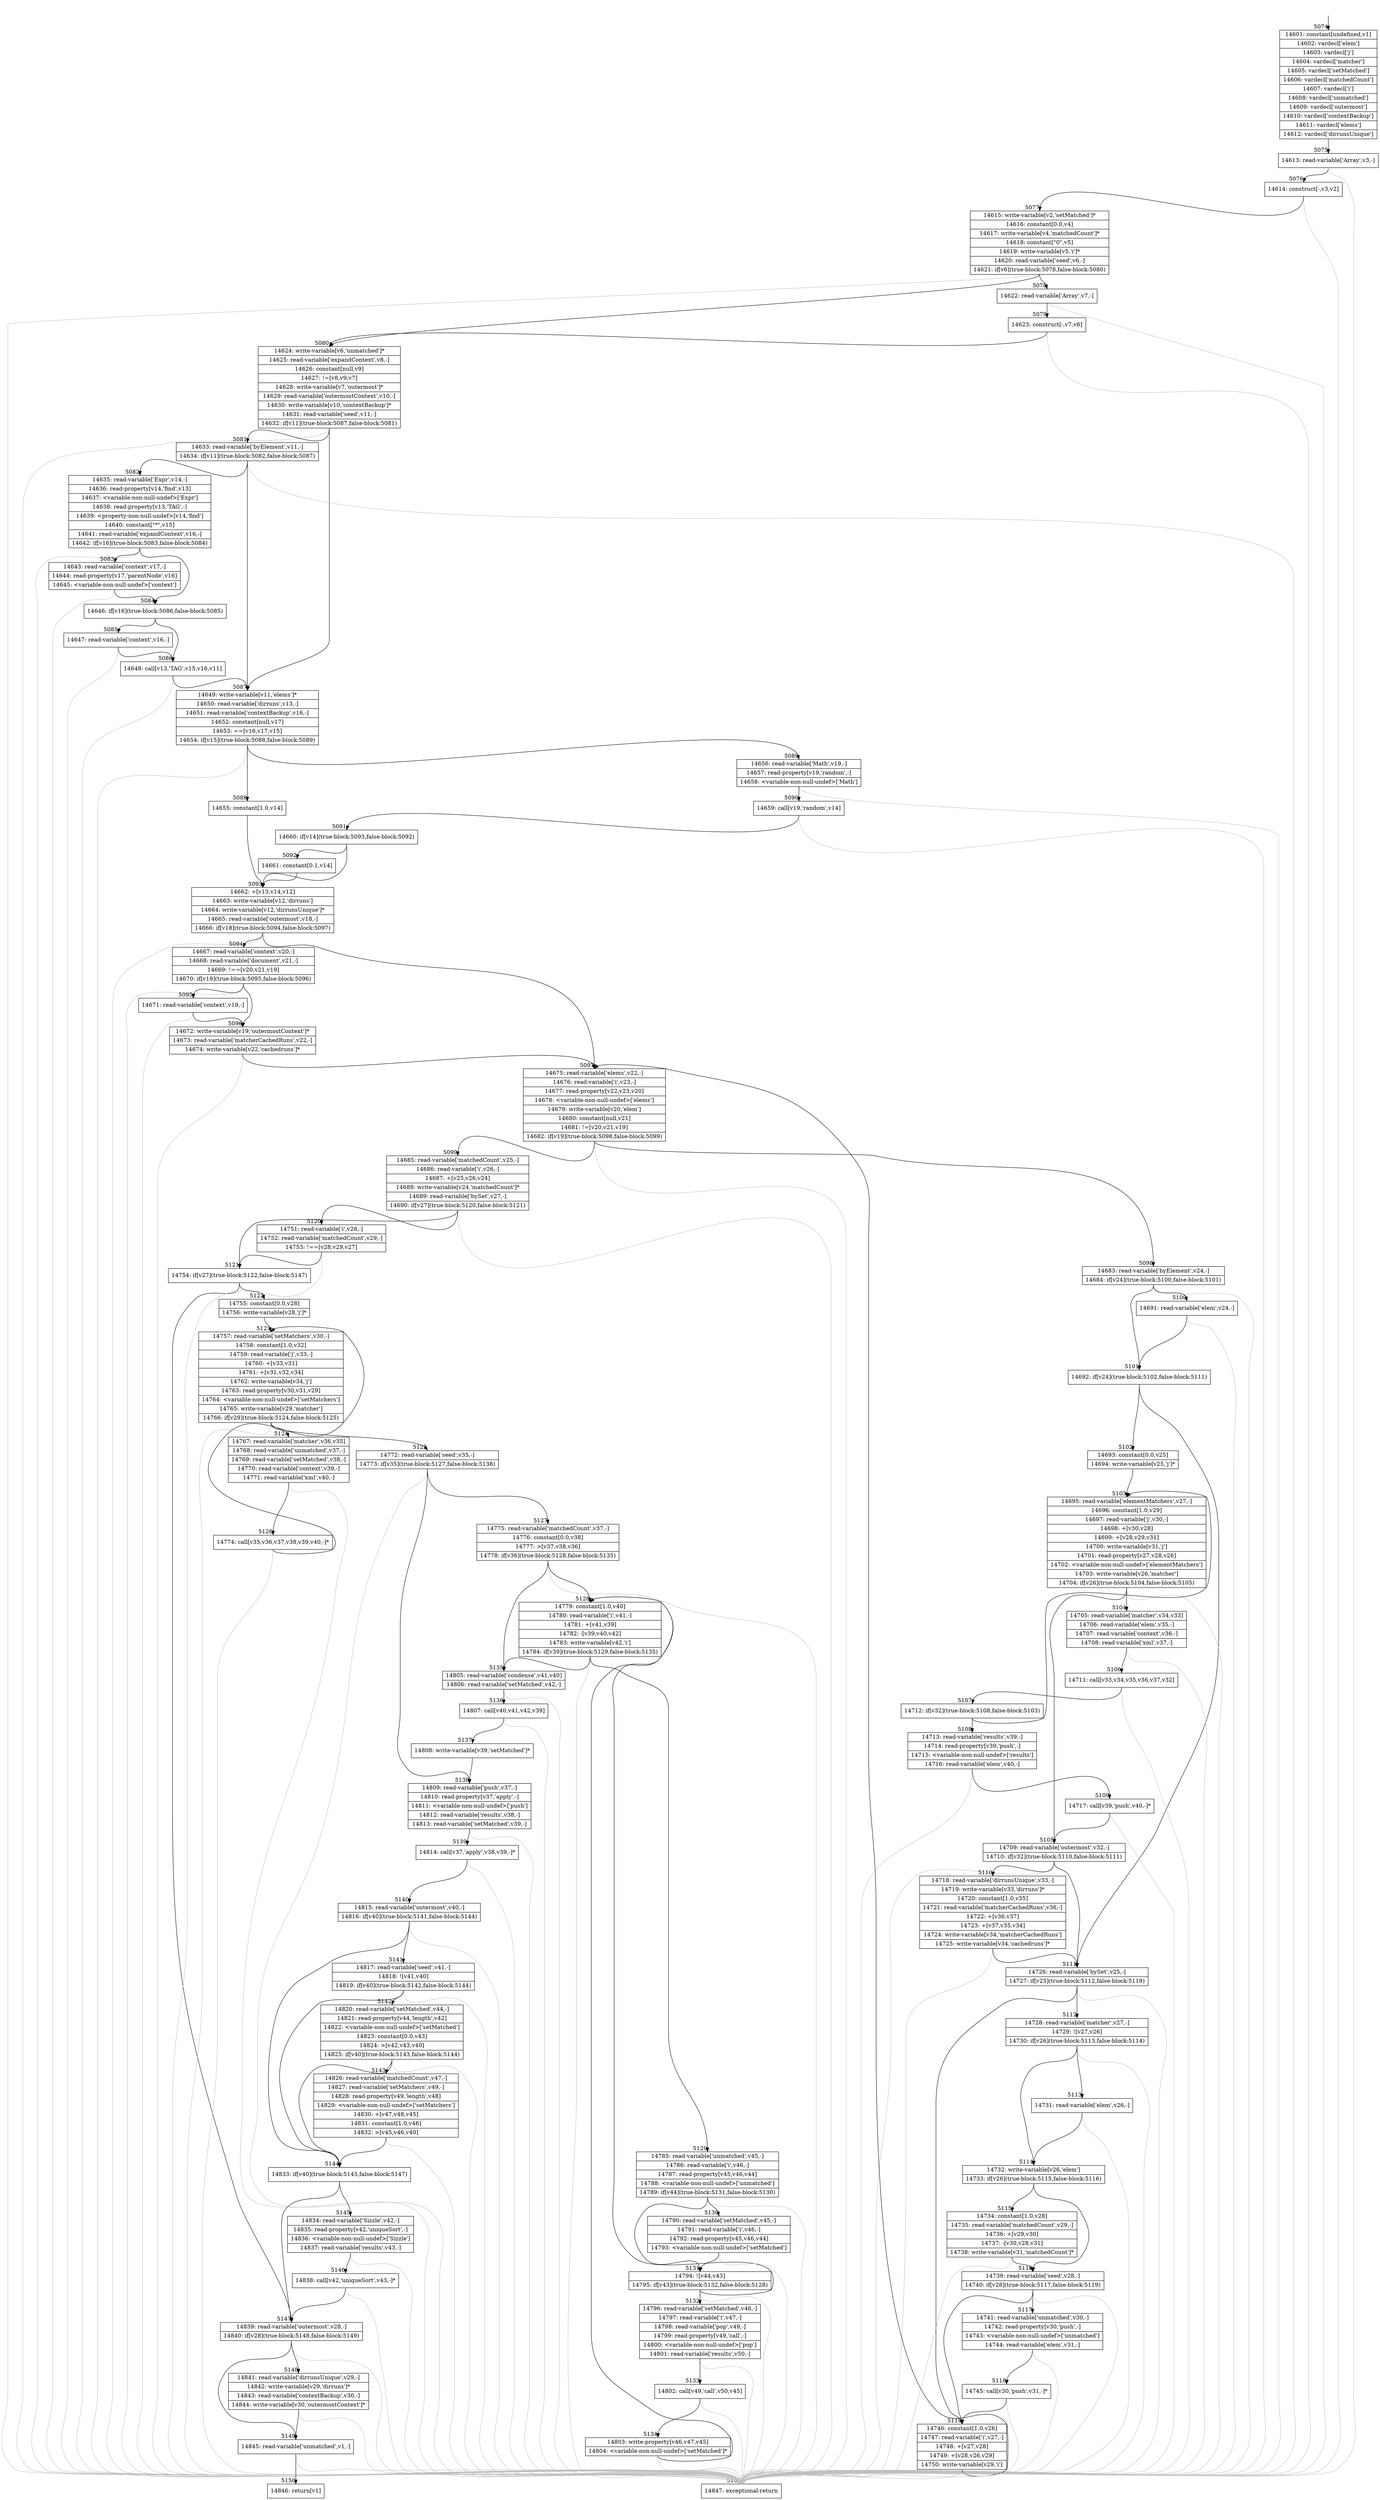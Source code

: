 digraph {
rankdir="TD"
BB_entry333[shape=none,label=""];
BB_entry333 -> BB5074 [tailport=s, headport=n, headlabel="    5074"]
BB5074 [shape=record label="{14601: constant[undefined,v1]|14602: vardecl['elem']|14603: vardecl['j']|14604: vardecl['matcher']|14605: vardecl['setMatched']|14606: vardecl['matchedCount']|14607: vardecl['i']|14608: vardecl['unmatched']|14609: vardecl['outermost']|14610: vardecl['contextBackup']|14611: vardecl['elems']|14612: vardecl['dirrunsUnique']}" ] 
BB5074 -> BB5075 [tailport=s, headport=n, headlabel="      5075"]
BB5075 [shape=record label="{14613: read-variable['Array',v3,-]}" ] 
BB5075 -> BB5076 [tailport=s, headport=n, headlabel="      5076"]
BB5075 -> BB5151 [tailport=s, headport=n, color=gray, headlabel="      5151"]
BB5076 [shape=record label="{14614: construct[-,v3,v2]}" ] 
BB5076 -> BB5077 [tailport=s, headport=n, headlabel="      5077"]
BB5076 -> BB5151 [tailport=s, headport=n, color=gray]
BB5077 [shape=record label="{14615: write-variable[v2,'setMatched']*|14616: constant[0.0,v4]|14617: write-variable[v4,'matchedCount']*|14618: constant[\"0\",v5]|14619: write-variable[v5,'i']*|14620: read-variable['seed',v6,-]|14621: if[v6](true-block:5078,false-block:5080)}" ] 
BB5077 -> BB5080 [tailport=s, headport=n, headlabel="      5080"]
BB5077 -> BB5078 [tailport=s, headport=n, headlabel="      5078"]
BB5077 -> BB5151 [tailport=s, headport=n, color=gray]
BB5078 [shape=record label="{14622: read-variable['Array',v7,-]}" ] 
BB5078 -> BB5079 [tailport=s, headport=n, headlabel="      5079"]
BB5078 -> BB5151 [tailport=s, headport=n, color=gray]
BB5079 [shape=record label="{14623: construct[-,v7,v6]}" ] 
BB5079 -> BB5080 [tailport=s, headport=n]
BB5079 -> BB5151 [tailport=s, headport=n, color=gray]
BB5080 [shape=record label="{14624: write-variable[v6,'unmatched']*|14625: read-variable['expandContext',v8,-]|14626: constant[null,v9]|14627: !=[v8,v9,v7]|14628: write-variable[v7,'outermost']*|14629: read-variable['outermostContext',v10,-]|14630: write-variable[v10,'contextBackup']*|14631: read-variable['seed',v11,-]|14632: if[v11](true-block:5087,false-block:5081)}" ] 
BB5080 -> BB5087 [tailport=s, headport=n, headlabel="      5087"]
BB5080 -> BB5081 [tailport=s, headport=n, headlabel="      5081"]
BB5080 -> BB5151 [tailport=s, headport=n, color=gray]
BB5081 [shape=record label="{14633: read-variable['byElement',v11,-]|14634: if[v11](true-block:5082,false-block:5087)}" ] 
BB5081 -> BB5087 [tailport=s, headport=n]
BB5081 -> BB5082 [tailport=s, headport=n, headlabel="      5082"]
BB5081 -> BB5151 [tailport=s, headport=n, color=gray]
BB5082 [shape=record label="{14635: read-variable['Expr',v14,-]|14636: read-property[v14,'find',v13]|14637: \<variable-non-null-undef\>['Expr']|14638: read-property[v13,'TAG',-]|14639: \<property-non-null-undef\>[v14,'find']|14640: constant[\"*\",v15]|14641: read-variable['expandContext',v16,-]|14642: if[v16](true-block:5083,false-block:5084)}" ] 
BB5082 -> BB5084 [tailport=s, headport=n, headlabel="      5084"]
BB5082 -> BB5083 [tailport=s, headport=n, headlabel="      5083"]
BB5082 -> BB5151 [tailport=s, headport=n, color=gray]
BB5083 [shape=record label="{14643: read-variable['context',v17,-]|14644: read-property[v17,'parentNode',v16]|14645: \<variable-non-null-undef\>['context']}" ] 
BB5083 -> BB5084 [tailport=s, headport=n]
BB5083 -> BB5151 [tailport=s, headport=n, color=gray]
BB5084 [shape=record label="{14646: if[v16](true-block:5086,false-block:5085)}" ] 
BB5084 -> BB5086 [tailport=s, headport=n, headlabel="      5086"]
BB5084 -> BB5085 [tailport=s, headport=n, headlabel="      5085"]
BB5085 [shape=record label="{14647: read-variable['context',v16,-]}" ] 
BB5085 -> BB5086 [tailport=s, headport=n]
BB5085 -> BB5151 [tailport=s, headport=n, color=gray]
BB5086 [shape=record label="{14648: call[v13,'TAG',v15,v16,v11]}" ] 
BB5086 -> BB5087 [tailport=s, headport=n]
BB5086 -> BB5151 [tailport=s, headport=n, color=gray]
BB5087 [shape=record label="{14649: write-variable[v11,'elems']*|14650: read-variable['dirruns',v13,-]|14651: read-variable['contextBackup',v16,-]|14652: constant[null,v17]|14653: ==[v16,v17,v15]|14654: if[v15](true-block:5088,false-block:5089)}" ] 
BB5087 -> BB5088 [tailport=s, headport=n, headlabel="      5088"]
BB5087 -> BB5089 [tailport=s, headport=n, headlabel="      5089"]
BB5087 -> BB5151 [tailport=s, headport=n, color=gray]
BB5088 [shape=record label="{14655: constant[1.0,v14]}" ] 
BB5088 -> BB5093 [tailport=s, headport=n, headlabel="      5093"]
BB5089 [shape=record label="{14656: read-variable['Math',v19,-]|14657: read-property[v19,'random',-]|14658: \<variable-non-null-undef\>['Math']}" ] 
BB5089 -> BB5090 [tailport=s, headport=n, headlabel="      5090"]
BB5089 -> BB5151 [tailport=s, headport=n, color=gray]
BB5090 [shape=record label="{14659: call[v19,'random',v14]}" ] 
BB5090 -> BB5091 [tailport=s, headport=n, headlabel="      5091"]
BB5090 -> BB5151 [tailport=s, headport=n, color=gray]
BB5091 [shape=record label="{14660: if[v14](true-block:5093,false-block:5092)}" ] 
BB5091 -> BB5093 [tailport=s, headport=n]
BB5091 -> BB5092 [tailport=s, headport=n, headlabel="      5092"]
BB5092 [shape=record label="{14661: constant[0.1,v14]}" ] 
BB5092 -> BB5093 [tailport=s, headport=n]
BB5093 [shape=record label="{14662: +[v13,v14,v12]|14663: write-variable[v12,'dirruns']|14664: write-variable[v12,'dirrunsUnique']*|14665: read-variable['outermost',v18,-]|14666: if[v18](true-block:5094,false-block:5097)}" ] 
BB5093 -> BB5094 [tailport=s, headport=n, headlabel="      5094"]
BB5093 -> BB5097 [tailport=s, headport=n, headlabel="      5097"]
BB5093 -> BB5151 [tailport=s, headport=n, color=gray]
BB5094 [shape=record label="{14667: read-variable['context',v20,-]|14668: read-variable['document',v21,-]|14669: !==[v20,v21,v19]|14670: if[v19](true-block:5095,false-block:5096)}" ] 
BB5094 -> BB5096 [tailport=s, headport=n, headlabel="      5096"]
BB5094 -> BB5095 [tailport=s, headport=n, headlabel="      5095"]
BB5094 -> BB5151 [tailport=s, headport=n, color=gray]
BB5095 [shape=record label="{14671: read-variable['context',v19,-]}" ] 
BB5095 -> BB5096 [tailport=s, headport=n]
BB5095 -> BB5151 [tailport=s, headport=n, color=gray]
BB5096 [shape=record label="{14672: write-variable[v19,'outermostContext']*|14673: read-variable['matcherCachedRuns',v22,-]|14674: write-variable[v22,'cachedruns']*}" ] 
BB5096 -> BB5097 [tailport=s, headport=n]
BB5096 -> BB5151 [tailport=s, headport=n, color=gray]
BB5097 [shape=record label="{14675: read-variable['elems',v22,-]|14676: read-variable['i',v23,-]|14677: read-property[v22,v23,v20]|14678: \<variable-non-null-undef\>['elems']|14679: write-variable[v20,'elem']|14680: constant[null,v21]|14681: !=[v20,v21,v19]|14682: if[v19](true-block:5098,false-block:5099)}" ] 
BB5097 -> BB5098 [tailport=s, headport=n, headlabel="      5098"]
BB5097 -> BB5099 [tailport=s, headport=n, headlabel="      5099"]
BB5097 -> BB5151 [tailport=s, headport=n, color=gray]
BB5098 [shape=record label="{14683: read-variable['byElement',v24,-]|14684: if[v24](true-block:5100,false-block:5101)}" ] 
BB5098 -> BB5101 [tailport=s, headport=n, headlabel="      5101"]
BB5098 -> BB5100 [tailport=s, headport=n, headlabel="      5100"]
BB5098 -> BB5151 [tailport=s, headport=n, color=gray]
BB5099 [shape=record label="{14685: read-variable['matchedCount',v25,-]|14686: read-variable['i',v26,-]|14687: +[v25,v26,v24]|14688: write-variable[v24,'matchedCount']*|14689: read-variable['bySet',v27,-]|14690: if[v27](true-block:5120,false-block:5121)}" ] 
BB5099 -> BB5121 [tailport=s, headport=n, headlabel="      5121"]
BB5099 -> BB5120 [tailport=s, headport=n, headlabel="      5120"]
BB5099 -> BB5151 [tailport=s, headport=n, color=gray]
BB5100 [shape=record label="{14691: read-variable['elem',v24,-]}" ] 
BB5100 -> BB5101 [tailport=s, headport=n]
BB5100 -> BB5151 [tailport=s, headport=n, color=gray]
BB5101 [shape=record label="{14692: if[v24](true-block:5102,false-block:5111)}" ] 
BB5101 -> BB5102 [tailport=s, headport=n, headlabel="      5102"]
BB5101 -> BB5111 [tailport=s, headport=n, headlabel="      5111"]
BB5102 [shape=record label="{14693: constant[0.0,v25]|14694: write-variable[v25,'j']*}" ] 
BB5102 -> BB5103 [tailport=s, headport=n, headlabel="      5103"]
BB5103 [shape=record label="{14695: read-variable['elementMatchers',v27,-]|14696: constant[1.0,v29]|14697: read-variable['j',v30,-]|14698: +[v30,v28]|14699: +[v28,v29,v31]|14700: write-variable[v31,'j']|14701: read-property[v27,v28,v26]|14702: \<variable-non-null-undef\>['elementMatchers']|14703: write-variable[v26,'matcher']|14704: if[v26](true-block:5104,false-block:5105)}" ] 
BB5103 -> BB5104 [tailport=s, headport=n, headlabel="      5104"]
BB5103 -> BB5105 [tailport=s, headport=n, headlabel="      5105"]
BB5103 -> BB5151 [tailport=s, headport=n, color=gray]
BB5104 [shape=record label="{14705: read-variable['matcher',v34,v33]|14706: read-variable['elem',v35,-]|14707: read-variable['context',v36,-]|14708: read-variable['xml',v37,-]}" ] 
BB5104 -> BB5106 [tailport=s, headport=n, headlabel="      5106"]
BB5104 -> BB5151 [tailport=s, headport=n, color=gray]
BB5105 [shape=record label="{14709: read-variable['outermost',v32,-]|14710: if[v32](true-block:5110,false-block:5111)}" ] 
BB5105 -> BB5110 [tailport=s, headport=n, headlabel="      5110"]
BB5105 -> BB5111 [tailport=s, headport=n]
BB5105 -> BB5151 [tailport=s, headport=n, color=gray]
BB5106 [shape=record label="{14711: call[v33,v34,v35,v36,v37,v32]}" ] 
BB5106 -> BB5107 [tailport=s, headport=n, headlabel="      5107"]
BB5106 -> BB5151 [tailport=s, headport=n, color=gray]
BB5107 [shape=record label="{14712: if[v32](true-block:5108,false-block:5103)}" ] 
BB5107 -> BB5108 [tailport=s, headport=n, headlabel="      5108"]
BB5107 -> BB5103 [tailport=s, headport=n]
BB5108 [shape=record label="{14713: read-variable['results',v39,-]|14714: read-property[v39,'push',-]|14715: \<variable-non-null-undef\>['results']|14716: read-variable['elem',v40,-]}" ] 
BB5108 -> BB5109 [tailport=s, headport=n, headlabel="      5109"]
BB5108 -> BB5151 [tailport=s, headport=n, color=gray]
BB5109 [shape=record label="{14717: call[v39,'push',v40,-]*}" ] 
BB5109 -> BB5105 [tailport=s, headport=n]
BB5109 -> BB5151 [tailport=s, headport=n, color=gray]
BB5110 [shape=record label="{14718: read-variable['dirrunsUnique',v33,-]|14719: write-variable[v33,'dirruns']*|14720: constant[1.0,v35]|14721: read-variable['matcherCachedRuns',v36,-]|14722: +[v36,v37]|14723: +[v37,v35,v34]|14724: write-variable[v34,'matcherCachedRuns']|14725: write-variable[v34,'cachedruns']*}" ] 
BB5110 -> BB5111 [tailport=s, headport=n]
BB5110 -> BB5151 [tailport=s, headport=n, color=gray]
BB5111 [shape=record label="{14726: read-variable['bySet',v25,-]|14727: if[v25](true-block:5112,false-block:5119)}" ] 
BB5111 -> BB5112 [tailport=s, headport=n, headlabel="      5112"]
BB5111 -> BB5119 [tailport=s, headport=n, headlabel="      5119"]
BB5111 -> BB5151 [tailport=s, headport=n, color=gray]
BB5112 [shape=record label="{14728: read-variable['matcher',v27,-]|14729: ![v27,v26]|14730: if[v26](true-block:5113,false-block:5114)}" ] 
BB5112 -> BB5114 [tailport=s, headport=n, headlabel="      5114"]
BB5112 -> BB5113 [tailport=s, headport=n, headlabel="      5113"]
BB5112 -> BB5151 [tailport=s, headport=n, color=gray]
BB5113 [shape=record label="{14731: read-variable['elem',v26,-]}" ] 
BB5113 -> BB5114 [tailport=s, headport=n]
BB5113 -> BB5151 [tailport=s, headport=n, color=gray]
BB5114 [shape=record label="{14732: write-variable[v26,'elem']|14733: if[v26](true-block:5115,false-block:5116)}" ] 
BB5114 -> BB5115 [tailport=s, headport=n, headlabel="      5115"]
BB5114 -> BB5116 [tailport=s, headport=n, headlabel="      5116"]
BB5115 [shape=record label="{14734: constant[1.0,v28]|14735: read-variable['matchedCount',v29,-]|14736: +[v29,v30]|14737: -[v30,v28,v31]|14738: write-variable[v31,'matchedCount']*}" ] 
BB5115 -> BB5116 [tailport=s, headport=n]
BB5115 -> BB5151 [tailport=s, headport=n, color=gray]
BB5116 [shape=record label="{14739: read-variable['seed',v28,-]|14740: if[v28](true-block:5117,false-block:5119)}" ] 
BB5116 -> BB5117 [tailport=s, headport=n, headlabel="      5117"]
BB5116 -> BB5119 [tailport=s, headport=n]
BB5116 -> BB5151 [tailport=s, headport=n, color=gray]
BB5117 [shape=record label="{14741: read-variable['unmatched',v30,-]|14742: read-property[v30,'push',-]|14743: \<variable-non-null-undef\>['unmatched']|14744: read-variable['elem',v31,-]}" ] 
BB5117 -> BB5118 [tailport=s, headport=n, headlabel="      5118"]
BB5117 -> BB5151 [tailport=s, headport=n, color=gray]
BB5118 [shape=record label="{14745: call[v30,'push',v31,-]*}" ] 
BB5118 -> BB5119 [tailport=s, headport=n]
BB5118 -> BB5151 [tailport=s, headport=n, color=gray]
BB5119 [shape=record label="{14746: constant[1.0,v26]|14747: read-variable['i',v27,-]|14748: +[v27,v28]|14749: +[v28,v26,v29]|14750: write-variable[v29,'i']}" ] 
BB5119 -> BB5097 [tailport=s, headport=n]
BB5119 -> BB5151 [tailport=s, headport=n, color=gray]
BB5120 [shape=record label="{14751: read-variable['i',v28,-]|14752: read-variable['matchedCount',v29,-]|14753: !==[v28,v29,v27]}" ] 
BB5120 -> BB5121 [tailport=s, headport=n]
BB5120 -> BB5151 [tailport=s, headport=n, color=gray]
BB5121 [shape=record label="{14754: if[v27](true-block:5122,false-block:5147)}" ] 
BB5121 -> BB5122 [tailport=s, headport=n, headlabel="      5122"]
BB5121 -> BB5147 [tailport=s, headport=n, headlabel="      5147"]
BB5122 [shape=record label="{14755: constant[0.0,v28]|14756: write-variable[v28,'j']*}" ] 
BB5122 -> BB5123 [tailport=s, headport=n, headlabel="      5123"]
BB5123 [shape=record label="{14757: read-variable['setMatchers',v30,-]|14758: constant[1.0,v32]|14759: read-variable['j',v33,-]|14760: +[v33,v31]|14761: +[v31,v32,v34]|14762: write-variable[v34,'j']|14763: read-property[v30,v31,v29]|14764: \<variable-non-null-undef\>['setMatchers']|14765: write-variable[v29,'matcher']|14766: if[v29](true-block:5124,false-block:5125)}" ] 
BB5123 -> BB5124 [tailport=s, headport=n, headlabel="      5124"]
BB5123 -> BB5125 [tailport=s, headport=n, headlabel="      5125"]
BB5123 -> BB5151 [tailport=s, headport=n, color=gray]
BB5124 [shape=record label="{14767: read-variable['matcher',v36,v35]|14768: read-variable['unmatched',v37,-]|14769: read-variable['setMatched',v38,-]|14770: read-variable['context',v39,-]|14771: read-variable['xml',v40,-]}" ] 
BB5124 -> BB5126 [tailport=s, headport=n, headlabel="      5126"]
BB5124 -> BB5151 [tailport=s, headport=n, color=gray]
BB5125 [shape=record label="{14772: read-variable['seed',v35,-]|14773: if[v35](true-block:5127,false-block:5138)}" ] 
BB5125 -> BB5127 [tailport=s, headport=n, headlabel="      5127"]
BB5125 -> BB5138 [tailport=s, headport=n, headlabel="      5138"]
BB5125 -> BB5151 [tailport=s, headport=n, color=gray]
BB5126 [shape=record label="{14774: call[v35,v36,v37,v38,v39,v40,-]*}" ] 
BB5126 -> BB5123 [tailport=s, headport=n]
BB5126 -> BB5151 [tailport=s, headport=n, color=gray]
BB5127 [shape=record label="{14775: read-variable['matchedCount',v37,-]|14776: constant[0.0,v38]|14777: \>[v37,v38,v36]|14778: if[v36](true-block:5128,false-block:5135)}" ] 
BB5127 -> BB5128 [tailport=s, headport=n, headlabel="      5128"]
BB5127 -> BB5135 [tailport=s, headport=n, headlabel="      5135"]
BB5127 -> BB5151 [tailport=s, headport=n, color=gray]
BB5128 [shape=record label="{14779: constant[1.0,v40]|14780: read-variable['i',v41,-]|14781: +[v41,v39]|14782: -[v39,v40,v42]|14783: write-variable[v42,'i']|14784: if[v39](true-block:5129,false-block:5135)}" ] 
BB5128 -> BB5129 [tailport=s, headport=n, headlabel="      5129"]
BB5128 -> BB5135 [tailport=s, headport=n]
BB5128 -> BB5151 [tailport=s, headport=n, color=gray]
BB5129 [shape=record label="{14785: read-variable['unmatched',v45,-]|14786: read-variable['i',v46,-]|14787: read-property[v45,v46,v44]|14788: \<variable-non-null-undef\>['unmatched']|14789: if[v44](true-block:5131,false-block:5130)}" ] 
BB5129 -> BB5131 [tailport=s, headport=n, headlabel="      5131"]
BB5129 -> BB5130 [tailport=s, headport=n, headlabel="      5130"]
BB5129 -> BB5151 [tailport=s, headport=n, color=gray]
BB5130 [shape=record label="{14790: read-variable['setMatched',v45,-]|14791: read-variable['i',v46,-]|14792: read-property[v45,v46,v44]|14793: \<variable-non-null-undef\>['setMatched']}" ] 
BB5130 -> BB5131 [tailport=s, headport=n]
BB5130 -> BB5151 [tailport=s, headport=n, color=gray]
BB5131 [shape=record label="{14794: ![v44,v43]|14795: if[v43](true-block:5132,false-block:5128)}" ] 
BB5131 -> BB5132 [tailport=s, headport=n, headlabel="      5132"]
BB5131 -> BB5128 [tailport=s, headport=n]
BB5131 -> BB5151 [tailport=s, headport=n, color=gray]
BB5132 [shape=record label="{14796: read-variable['setMatched',v46,-]|14797: read-variable['i',v47,-]|14798: read-variable['pop',v49,-]|14799: read-property[v49,'call',-]|14800: \<variable-non-null-undef\>['pop']|14801: read-variable['results',v50,-]}" ] 
BB5132 -> BB5133 [tailport=s, headport=n, headlabel="      5133"]
BB5132 -> BB5151 [tailport=s, headport=n, color=gray]
BB5133 [shape=record label="{14802: call[v49,'call',v50,v45]}" ] 
BB5133 -> BB5134 [tailport=s, headport=n, headlabel="      5134"]
BB5133 -> BB5151 [tailport=s, headport=n, color=gray]
BB5134 [shape=record label="{14803: write-property[v46,v47,v45]|14804: \<variable-non-null-undef\>['setMatched']*}" ] 
BB5134 -> BB5128 [tailport=s, headport=n]
BB5134 -> BB5151 [tailport=s, headport=n, color=gray]
BB5135 [shape=record label="{14805: read-variable['condense',v41,v40]|14806: read-variable['setMatched',v42,-]}" ] 
BB5135 -> BB5136 [tailport=s, headport=n, headlabel="      5136"]
BB5135 -> BB5151 [tailport=s, headport=n, color=gray]
BB5136 [shape=record label="{14807: call[v40,v41,v42,v39]}" ] 
BB5136 -> BB5137 [tailport=s, headport=n, headlabel="      5137"]
BB5136 -> BB5151 [tailport=s, headport=n, color=gray]
BB5137 [shape=record label="{14808: write-variable[v39,'setMatched']*}" ] 
BB5137 -> BB5138 [tailport=s, headport=n]
BB5138 [shape=record label="{14809: read-variable['push',v37,-]|14810: read-property[v37,'apply',-]|14811: \<variable-non-null-undef\>['push']|14812: read-variable['results',v38,-]|14813: read-variable['setMatched',v39,-]}" ] 
BB5138 -> BB5139 [tailport=s, headport=n, headlabel="      5139"]
BB5138 -> BB5151 [tailport=s, headport=n, color=gray]
BB5139 [shape=record label="{14814: call[v37,'apply',v38,v39,-]*}" ] 
BB5139 -> BB5140 [tailport=s, headport=n, headlabel="      5140"]
BB5139 -> BB5151 [tailport=s, headport=n, color=gray]
BB5140 [shape=record label="{14815: read-variable['outermost',v40,-]|14816: if[v40](true-block:5141,false-block:5144)}" ] 
BB5140 -> BB5144 [tailport=s, headport=n, headlabel="      5144"]
BB5140 -> BB5141 [tailport=s, headport=n, headlabel="      5141"]
BB5140 -> BB5151 [tailport=s, headport=n, color=gray]
BB5141 [shape=record label="{14817: read-variable['seed',v41,-]|14818: ![v41,v40]|14819: if[v40](true-block:5142,false-block:5144)}" ] 
BB5141 -> BB5144 [tailport=s, headport=n]
BB5141 -> BB5142 [tailport=s, headport=n, headlabel="      5142"]
BB5141 -> BB5151 [tailport=s, headport=n, color=gray]
BB5142 [shape=record label="{14820: read-variable['setMatched',v44,-]|14821: read-property[v44,'length',v42]|14822: \<variable-non-null-undef\>['setMatched']|14823: constant[0.0,v43]|14824: \>[v42,v43,v40]|14825: if[v40](true-block:5143,false-block:5144)}" ] 
BB5142 -> BB5144 [tailport=s, headport=n]
BB5142 -> BB5143 [tailport=s, headport=n, headlabel="      5143"]
BB5142 -> BB5151 [tailport=s, headport=n, color=gray]
BB5143 [shape=record label="{14826: read-variable['matchedCount',v47,-]|14827: read-variable['setMatchers',v49,-]|14828: read-property[v49,'length',v48]|14829: \<variable-non-null-undef\>['setMatchers']|14830: +[v47,v48,v45]|14831: constant[1.0,v46]|14832: \>[v45,v46,v40]}" ] 
BB5143 -> BB5144 [tailport=s, headport=n]
BB5143 -> BB5151 [tailport=s, headport=n, color=gray]
BB5144 [shape=record label="{14833: if[v40](true-block:5145,false-block:5147)}" ] 
BB5144 -> BB5145 [tailport=s, headport=n, headlabel="      5145"]
BB5144 -> BB5147 [tailport=s, headport=n]
BB5145 [shape=record label="{14834: read-variable['Sizzle',v42,-]|14835: read-property[v42,'uniqueSort',-]|14836: \<variable-non-null-undef\>['Sizzle']|14837: read-variable['results',v43,-]}" ] 
BB5145 -> BB5146 [tailport=s, headport=n, headlabel="      5146"]
BB5145 -> BB5151 [tailport=s, headport=n, color=gray]
BB5146 [shape=record label="{14838: call[v42,'uniqueSort',v43,-]*}" ] 
BB5146 -> BB5147 [tailport=s, headport=n]
BB5146 -> BB5151 [tailport=s, headport=n, color=gray]
BB5147 [shape=record label="{14839: read-variable['outermost',v28,-]|14840: if[v28](true-block:5148,false-block:5149)}" ] 
BB5147 -> BB5148 [tailport=s, headport=n, headlabel="      5148"]
BB5147 -> BB5149 [tailport=s, headport=n, headlabel="      5149"]
BB5147 -> BB5151 [tailport=s, headport=n, color=gray]
BB5148 [shape=record label="{14841: read-variable['dirrunsUnique',v29,-]|14842: write-variable[v29,'dirruns']*|14843: read-variable['contextBackup',v30,-]|14844: write-variable[v30,'outermostContext']*}" ] 
BB5148 -> BB5149 [tailport=s, headport=n]
BB5148 -> BB5151 [tailport=s, headport=n, color=gray]
BB5149 [shape=record label="{14845: read-variable['unmatched',v1,-]}" ] 
BB5149 -> BB5150 [tailport=s, headport=n, headlabel="      5150"]
BB5149 -> BB5151 [tailport=s, headport=n, color=gray]
BB5150 [shape=record label="{14846: return[v1]}" ] 
BB5151 [shape=record label="{14847: exceptional-return}" ] 
}
